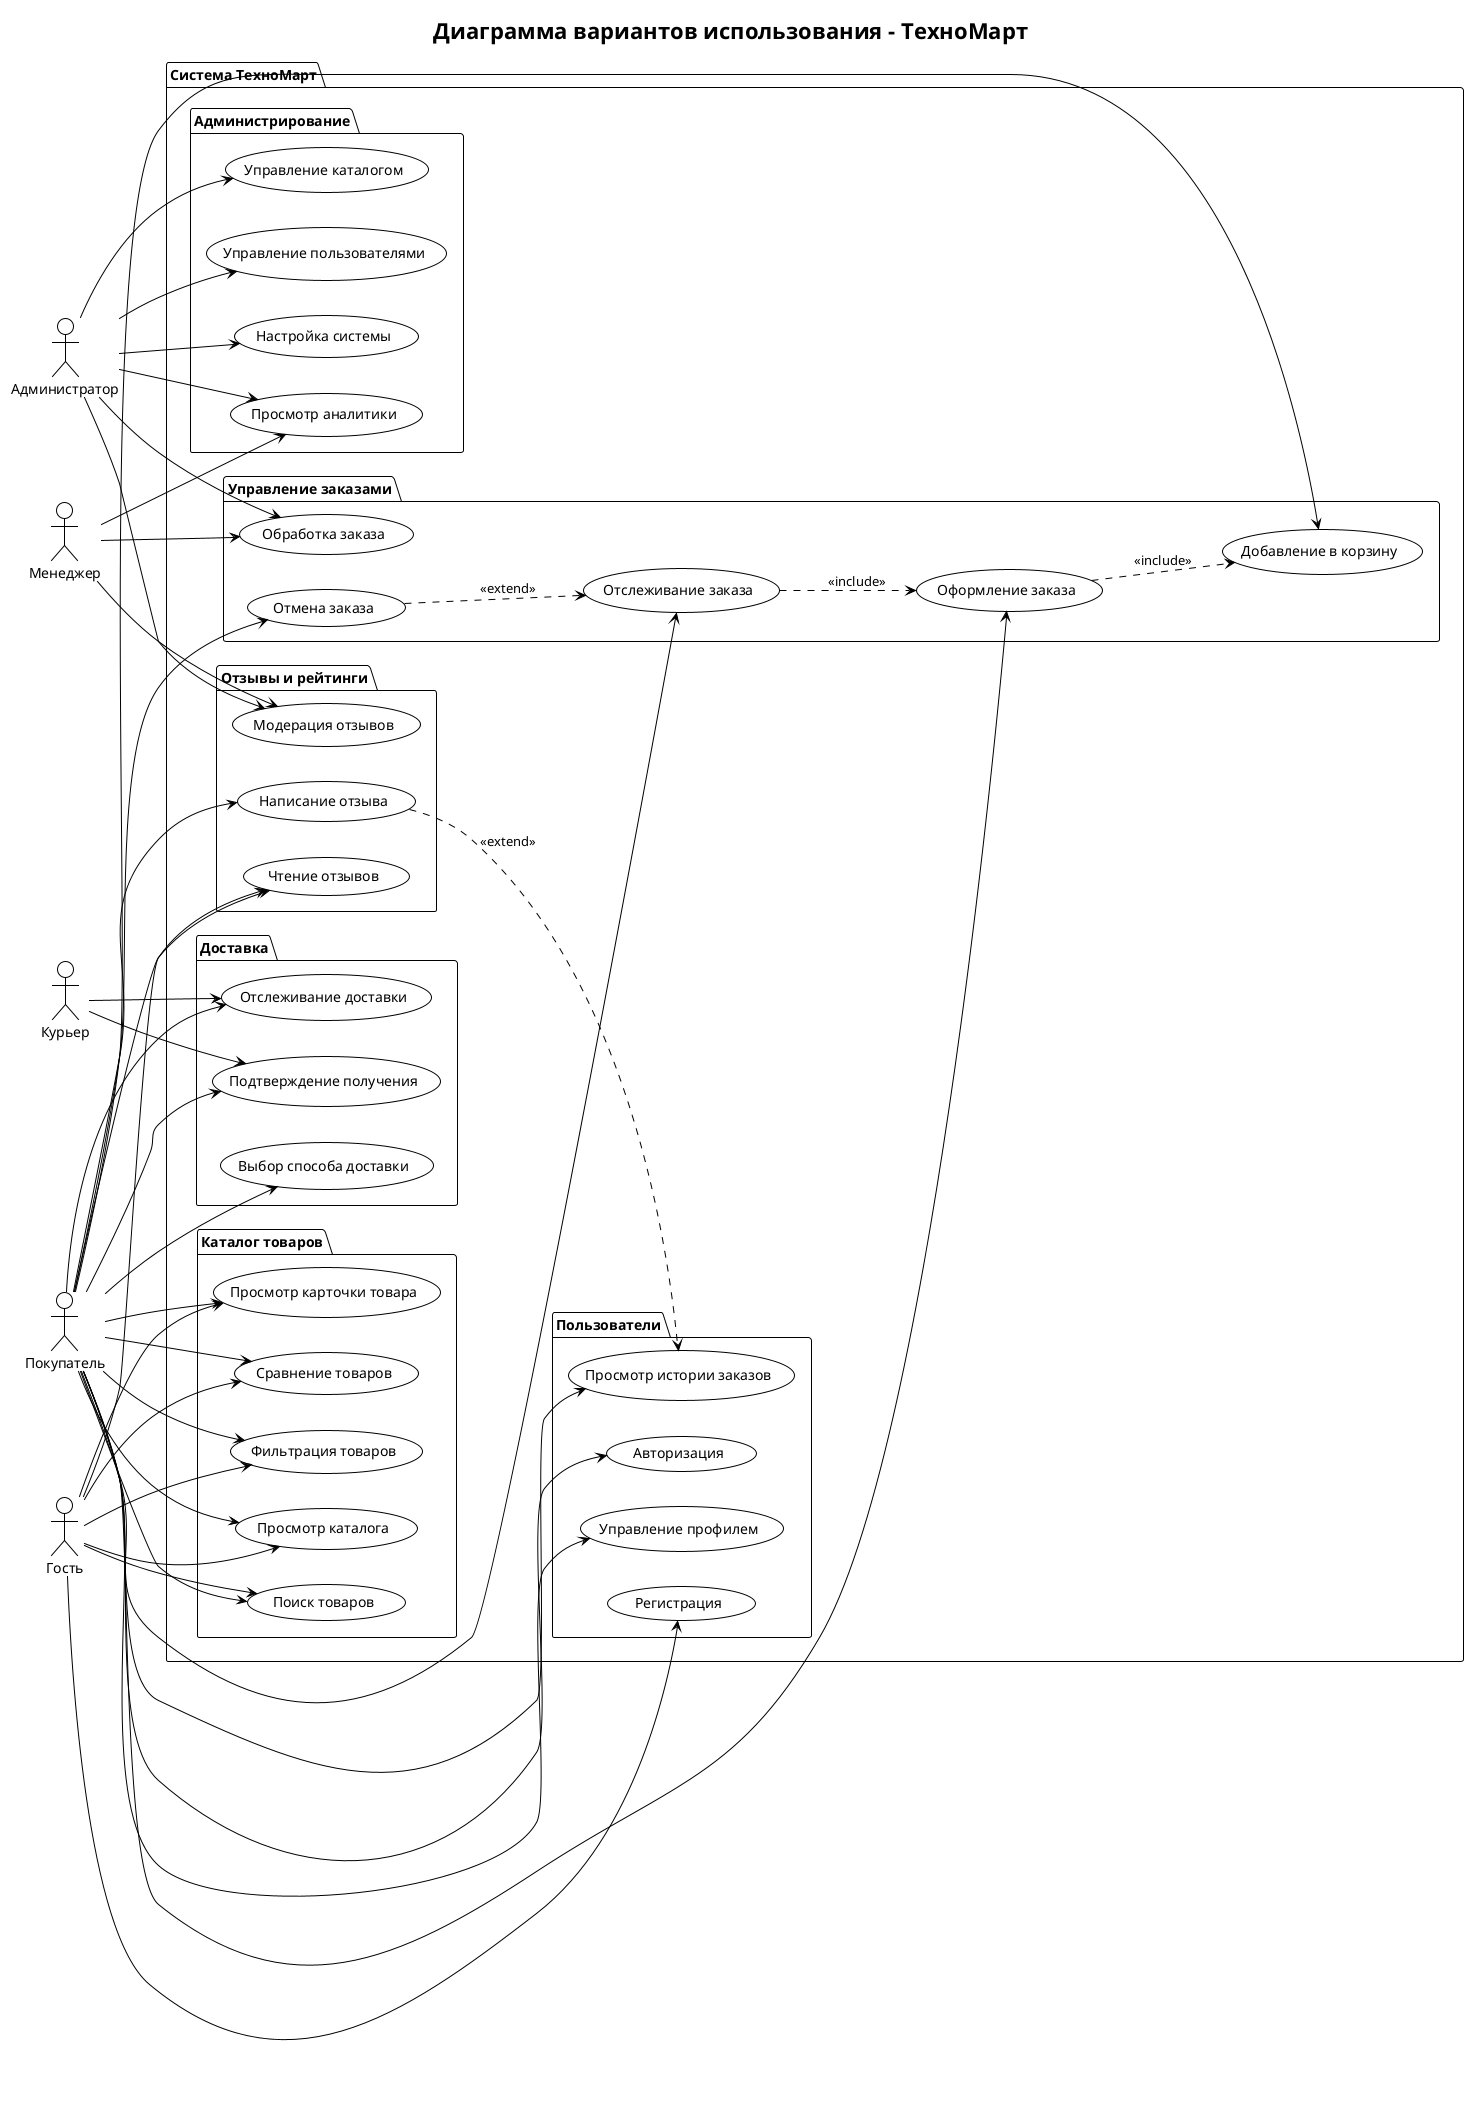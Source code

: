 @startuml UseCaseDiagram
!theme plain
title Диаграмма вариантов использования - ТехноМарт

left to right direction

actor "Гость" as Guest
actor "Покупатель" as Customer
actor "Администратор" as Admin
actor "Менеджер" as Manager
actor "Курьер" as Courier

package "Система ТехноМарт" {
  
  package "Каталог товаров" {
    usecase "Просмотр каталога" as UC1
    usecase "Поиск товаров" as UC2
    usecase "Фильтрация товаров" as UC3
    usecase "Просмотр карточки товара" as UC4
    usecase "Сравнение товаров" as UC5
  }
  
  package "Управление заказами" {
    usecase "Добавление в корзину" as UC6
    usecase "Оформление заказа" as UC7
    usecase "Отслеживание заказа" as UC8
    usecase "Отмена заказа" as UC9
    usecase "Обработка заказа" as UC10
  }
  
  package "Пользователи" {
    usecase "Регистрация" as UC11
    usecase "Авторизация" as UC12
    usecase "Управление профилем" as UC13
    usecase "Просмотр истории заказов" as UC14
  }
  
  package "Отзывы и рейтинги" {
    usecase "Чтение отзывов" as UC15
    usecase "Написание отзыва" as UC16
    usecase "Модерация отзывов" as UC17
  }
  
  package "Администрирование" {
    usecase "Управление каталогом" as UC18
    usecase "Управление пользователями" as UC19
    usecase "Настройка системы" as UC20
    usecase "Просмотр аналитики" as UC21
  }
  
  package "Доставка" {
    usecase "Выбор способа доставки" as UC22
    usecase "Отслеживание доставки" as UC23
    usecase "Подтверждение получения" as UC24
  }
}

' Связи для Гостя
Guest --> UC1
Guest --> UC2
Guest --> UC3
Guest --> UC4
Guest --> UC5
Guest --> UC15
Guest --> UC11

' Связи для Покупателя (наследует от Гостя)
Customer --> UC1
Customer --> UC2
Customer --> UC3
Customer --> UC4
Customer --> UC5
Customer --> UC15
Customer --> UC6
Customer --> UC7
Customer --> UC8
Customer --> UC9
Customer --> UC12
Customer --> UC13
Customer --> UC14
Customer --> UC16
Customer --> UC22
Customer --> UC23
Customer --> UC24

' Связи для Администратора
Admin --> UC18
Admin --> UC19
Admin --> UC20
Admin --> UC21
Admin --> UC17
Admin --> UC10

' Связи для Менеджера
Manager --> UC10
Manager --> UC17
Manager --> UC21

' Связи для Курьера
Courier --> UC23
Courier --> UC24

' Расширения и включения
UC7 ..> UC6 : <<include>>
UC8 ..> UC7 : <<include>>
UC16 ..> UC14 : <<extend>>
UC9 ..> UC8 : <<extend>>

@enduml
